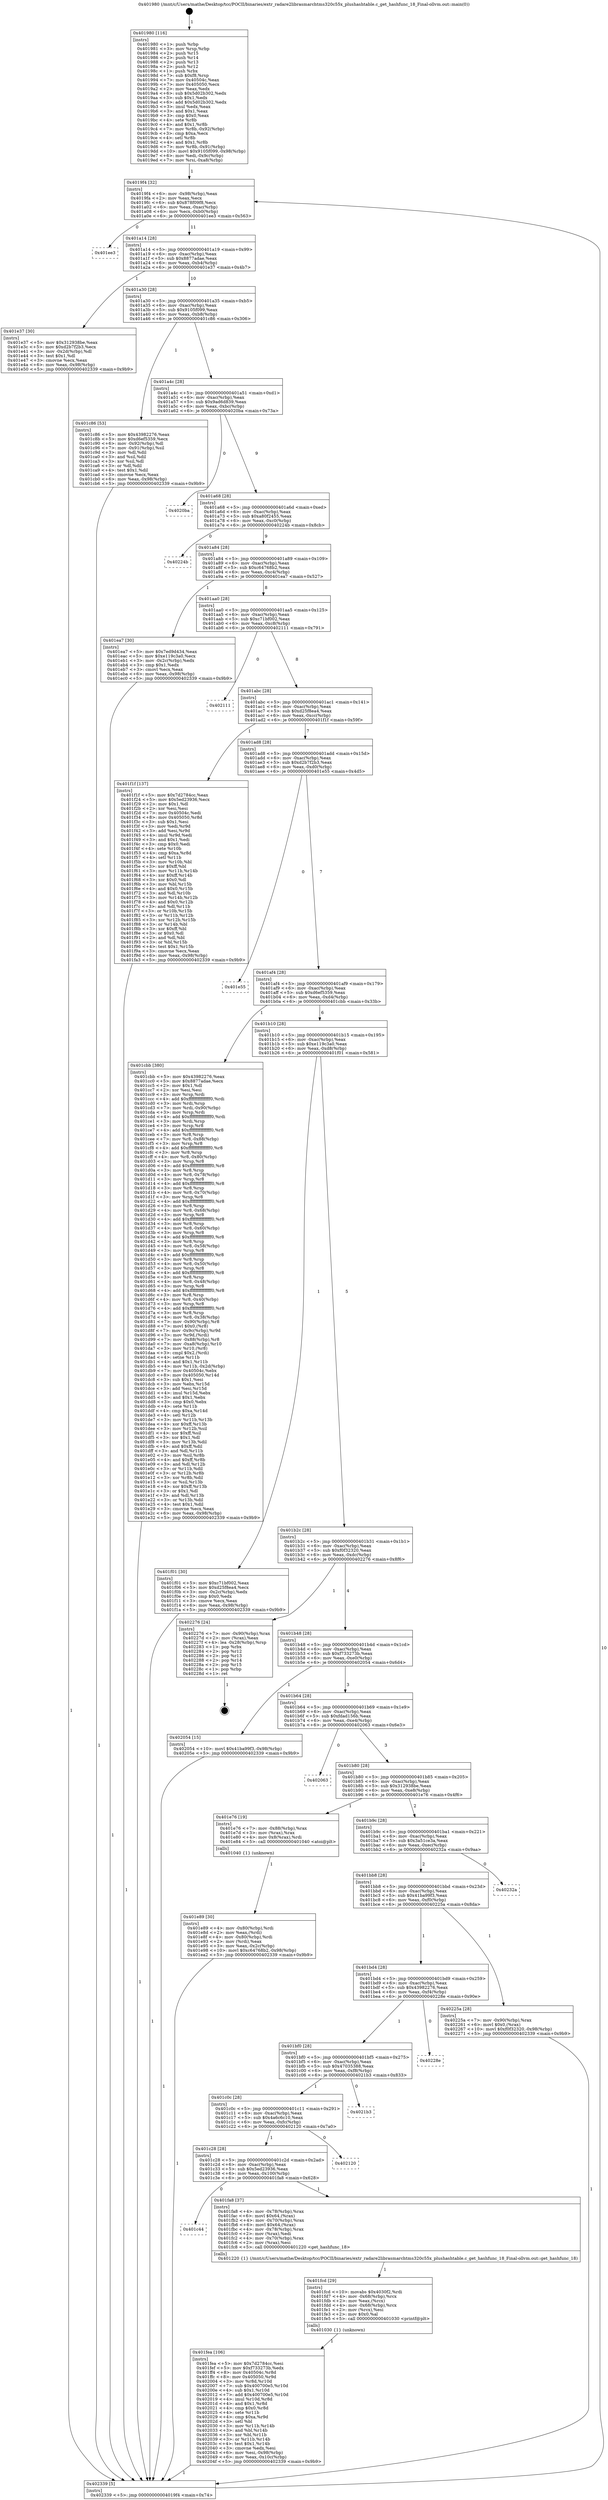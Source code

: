 digraph "0x401980" {
  label = "0x401980 (/mnt/c/Users/mathe/Desktop/tcc/POCII/binaries/extr_radare2librasmarchtms320c55x_plushashtable.c_get_hashfunc_18_Final-ollvm.out::main(0))"
  labelloc = "t"
  node[shape=record]

  Entry [label="",width=0.3,height=0.3,shape=circle,fillcolor=black,style=filled]
  "0x4019f4" [label="{
     0x4019f4 [32]\l
     | [instrs]\l
     &nbsp;&nbsp;0x4019f4 \<+6\>: mov -0x98(%rbp),%eax\l
     &nbsp;&nbsp;0x4019fa \<+2\>: mov %eax,%ecx\l
     &nbsp;&nbsp;0x4019fc \<+6\>: sub $0x878f09f8,%ecx\l
     &nbsp;&nbsp;0x401a02 \<+6\>: mov %eax,-0xac(%rbp)\l
     &nbsp;&nbsp;0x401a08 \<+6\>: mov %ecx,-0xb0(%rbp)\l
     &nbsp;&nbsp;0x401a0e \<+6\>: je 0000000000401ee3 \<main+0x563\>\l
  }"]
  "0x401ee3" [label="{
     0x401ee3\l
  }", style=dashed]
  "0x401a14" [label="{
     0x401a14 [28]\l
     | [instrs]\l
     &nbsp;&nbsp;0x401a14 \<+5\>: jmp 0000000000401a19 \<main+0x99\>\l
     &nbsp;&nbsp;0x401a19 \<+6\>: mov -0xac(%rbp),%eax\l
     &nbsp;&nbsp;0x401a1f \<+5\>: sub $0x8877adae,%eax\l
     &nbsp;&nbsp;0x401a24 \<+6\>: mov %eax,-0xb4(%rbp)\l
     &nbsp;&nbsp;0x401a2a \<+6\>: je 0000000000401e37 \<main+0x4b7\>\l
  }"]
  Exit [label="",width=0.3,height=0.3,shape=circle,fillcolor=black,style=filled,peripheries=2]
  "0x401e37" [label="{
     0x401e37 [30]\l
     | [instrs]\l
     &nbsp;&nbsp;0x401e37 \<+5\>: mov $0x312938be,%eax\l
     &nbsp;&nbsp;0x401e3c \<+5\>: mov $0xd2b7f2b3,%ecx\l
     &nbsp;&nbsp;0x401e41 \<+3\>: mov -0x2d(%rbp),%dl\l
     &nbsp;&nbsp;0x401e44 \<+3\>: test $0x1,%dl\l
     &nbsp;&nbsp;0x401e47 \<+3\>: cmovne %ecx,%eax\l
     &nbsp;&nbsp;0x401e4a \<+6\>: mov %eax,-0x98(%rbp)\l
     &nbsp;&nbsp;0x401e50 \<+5\>: jmp 0000000000402339 \<main+0x9b9\>\l
  }"]
  "0x401a30" [label="{
     0x401a30 [28]\l
     | [instrs]\l
     &nbsp;&nbsp;0x401a30 \<+5\>: jmp 0000000000401a35 \<main+0xb5\>\l
     &nbsp;&nbsp;0x401a35 \<+6\>: mov -0xac(%rbp),%eax\l
     &nbsp;&nbsp;0x401a3b \<+5\>: sub $0x9105f099,%eax\l
     &nbsp;&nbsp;0x401a40 \<+6\>: mov %eax,-0xb8(%rbp)\l
     &nbsp;&nbsp;0x401a46 \<+6\>: je 0000000000401c86 \<main+0x306\>\l
  }"]
  "0x401fea" [label="{
     0x401fea [106]\l
     | [instrs]\l
     &nbsp;&nbsp;0x401fea \<+5\>: mov $0x7d2784cc,%esi\l
     &nbsp;&nbsp;0x401fef \<+5\>: mov $0xf733273b,%edx\l
     &nbsp;&nbsp;0x401ff4 \<+8\>: mov 0x40504c,%r8d\l
     &nbsp;&nbsp;0x401ffc \<+8\>: mov 0x405050,%r9d\l
     &nbsp;&nbsp;0x402004 \<+3\>: mov %r8d,%r10d\l
     &nbsp;&nbsp;0x402007 \<+7\>: sub $0x400700e5,%r10d\l
     &nbsp;&nbsp;0x40200e \<+4\>: sub $0x1,%r10d\l
     &nbsp;&nbsp;0x402012 \<+7\>: add $0x400700e5,%r10d\l
     &nbsp;&nbsp;0x402019 \<+4\>: imul %r10d,%r8d\l
     &nbsp;&nbsp;0x40201d \<+4\>: and $0x1,%r8d\l
     &nbsp;&nbsp;0x402021 \<+4\>: cmp $0x0,%r8d\l
     &nbsp;&nbsp;0x402025 \<+4\>: sete %r11b\l
     &nbsp;&nbsp;0x402029 \<+4\>: cmp $0xa,%r9d\l
     &nbsp;&nbsp;0x40202d \<+3\>: setl %bl\l
     &nbsp;&nbsp;0x402030 \<+3\>: mov %r11b,%r14b\l
     &nbsp;&nbsp;0x402033 \<+3\>: and %bl,%r14b\l
     &nbsp;&nbsp;0x402036 \<+3\>: xor %bl,%r11b\l
     &nbsp;&nbsp;0x402039 \<+3\>: or %r11b,%r14b\l
     &nbsp;&nbsp;0x40203c \<+4\>: test $0x1,%r14b\l
     &nbsp;&nbsp;0x402040 \<+3\>: cmovne %edx,%esi\l
     &nbsp;&nbsp;0x402043 \<+6\>: mov %esi,-0x98(%rbp)\l
     &nbsp;&nbsp;0x402049 \<+6\>: mov %eax,-0x10c(%rbp)\l
     &nbsp;&nbsp;0x40204f \<+5\>: jmp 0000000000402339 \<main+0x9b9\>\l
  }"]
  "0x401c86" [label="{
     0x401c86 [53]\l
     | [instrs]\l
     &nbsp;&nbsp;0x401c86 \<+5\>: mov $0x43982276,%eax\l
     &nbsp;&nbsp;0x401c8b \<+5\>: mov $0xd6ef5359,%ecx\l
     &nbsp;&nbsp;0x401c90 \<+6\>: mov -0x92(%rbp),%dl\l
     &nbsp;&nbsp;0x401c96 \<+7\>: mov -0x91(%rbp),%sil\l
     &nbsp;&nbsp;0x401c9d \<+3\>: mov %dl,%dil\l
     &nbsp;&nbsp;0x401ca0 \<+3\>: and %sil,%dil\l
     &nbsp;&nbsp;0x401ca3 \<+3\>: xor %sil,%dl\l
     &nbsp;&nbsp;0x401ca6 \<+3\>: or %dl,%dil\l
     &nbsp;&nbsp;0x401ca9 \<+4\>: test $0x1,%dil\l
     &nbsp;&nbsp;0x401cad \<+3\>: cmovne %ecx,%eax\l
     &nbsp;&nbsp;0x401cb0 \<+6\>: mov %eax,-0x98(%rbp)\l
     &nbsp;&nbsp;0x401cb6 \<+5\>: jmp 0000000000402339 \<main+0x9b9\>\l
  }"]
  "0x401a4c" [label="{
     0x401a4c [28]\l
     | [instrs]\l
     &nbsp;&nbsp;0x401a4c \<+5\>: jmp 0000000000401a51 \<main+0xd1\>\l
     &nbsp;&nbsp;0x401a51 \<+6\>: mov -0xac(%rbp),%eax\l
     &nbsp;&nbsp;0x401a57 \<+5\>: sub $0x9ad6d839,%eax\l
     &nbsp;&nbsp;0x401a5c \<+6\>: mov %eax,-0xbc(%rbp)\l
     &nbsp;&nbsp;0x401a62 \<+6\>: je 00000000004020ba \<main+0x73a\>\l
  }"]
  "0x402339" [label="{
     0x402339 [5]\l
     | [instrs]\l
     &nbsp;&nbsp;0x402339 \<+5\>: jmp 00000000004019f4 \<main+0x74\>\l
  }"]
  "0x401980" [label="{
     0x401980 [116]\l
     | [instrs]\l
     &nbsp;&nbsp;0x401980 \<+1\>: push %rbp\l
     &nbsp;&nbsp;0x401981 \<+3\>: mov %rsp,%rbp\l
     &nbsp;&nbsp;0x401984 \<+2\>: push %r15\l
     &nbsp;&nbsp;0x401986 \<+2\>: push %r14\l
     &nbsp;&nbsp;0x401988 \<+2\>: push %r13\l
     &nbsp;&nbsp;0x40198a \<+2\>: push %r12\l
     &nbsp;&nbsp;0x40198c \<+1\>: push %rbx\l
     &nbsp;&nbsp;0x40198d \<+7\>: sub $0xf8,%rsp\l
     &nbsp;&nbsp;0x401994 \<+7\>: mov 0x40504c,%eax\l
     &nbsp;&nbsp;0x40199b \<+7\>: mov 0x405050,%ecx\l
     &nbsp;&nbsp;0x4019a2 \<+2\>: mov %eax,%edx\l
     &nbsp;&nbsp;0x4019a4 \<+6\>: sub $0x5d02b302,%edx\l
     &nbsp;&nbsp;0x4019aa \<+3\>: sub $0x1,%edx\l
     &nbsp;&nbsp;0x4019ad \<+6\>: add $0x5d02b302,%edx\l
     &nbsp;&nbsp;0x4019b3 \<+3\>: imul %edx,%eax\l
     &nbsp;&nbsp;0x4019b6 \<+3\>: and $0x1,%eax\l
     &nbsp;&nbsp;0x4019b9 \<+3\>: cmp $0x0,%eax\l
     &nbsp;&nbsp;0x4019bc \<+4\>: sete %r8b\l
     &nbsp;&nbsp;0x4019c0 \<+4\>: and $0x1,%r8b\l
     &nbsp;&nbsp;0x4019c4 \<+7\>: mov %r8b,-0x92(%rbp)\l
     &nbsp;&nbsp;0x4019cb \<+3\>: cmp $0xa,%ecx\l
     &nbsp;&nbsp;0x4019ce \<+4\>: setl %r8b\l
     &nbsp;&nbsp;0x4019d2 \<+4\>: and $0x1,%r8b\l
     &nbsp;&nbsp;0x4019d6 \<+7\>: mov %r8b,-0x91(%rbp)\l
     &nbsp;&nbsp;0x4019dd \<+10\>: movl $0x9105f099,-0x98(%rbp)\l
     &nbsp;&nbsp;0x4019e7 \<+6\>: mov %edi,-0x9c(%rbp)\l
     &nbsp;&nbsp;0x4019ed \<+7\>: mov %rsi,-0xa8(%rbp)\l
  }"]
  "0x401fcd" [label="{
     0x401fcd [29]\l
     | [instrs]\l
     &nbsp;&nbsp;0x401fcd \<+10\>: movabs $0x4030f2,%rdi\l
     &nbsp;&nbsp;0x401fd7 \<+4\>: mov -0x68(%rbp),%rcx\l
     &nbsp;&nbsp;0x401fdb \<+2\>: mov %eax,(%rcx)\l
     &nbsp;&nbsp;0x401fdd \<+4\>: mov -0x68(%rbp),%rcx\l
     &nbsp;&nbsp;0x401fe1 \<+2\>: mov (%rcx),%esi\l
     &nbsp;&nbsp;0x401fe3 \<+2\>: mov $0x0,%al\l
     &nbsp;&nbsp;0x401fe5 \<+5\>: call 0000000000401030 \<printf@plt\>\l
     | [calls]\l
     &nbsp;&nbsp;0x401030 \{1\} (unknown)\l
  }"]
  "0x4020ba" [label="{
     0x4020ba\l
  }", style=dashed]
  "0x401a68" [label="{
     0x401a68 [28]\l
     | [instrs]\l
     &nbsp;&nbsp;0x401a68 \<+5\>: jmp 0000000000401a6d \<main+0xed\>\l
     &nbsp;&nbsp;0x401a6d \<+6\>: mov -0xac(%rbp),%eax\l
     &nbsp;&nbsp;0x401a73 \<+5\>: sub $0xa80f2455,%eax\l
     &nbsp;&nbsp;0x401a78 \<+6\>: mov %eax,-0xc0(%rbp)\l
     &nbsp;&nbsp;0x401a7e \<+6\>: je 000000000040224b \<main+0x8cb\>\l
  }"]
  "0x401c44" [label="{
     0x401c44\l
  }", style=dashed]
  "0x40224b" [label="{
     0x40224b\l
  }", style=dashed]
  "0x401a84" [label="{
     0x401a84 [28]\l
     | [instrs]\l
     &nbsp;&nbsp;0x401a84 \<+5\>: jmp 0000000000401a89 \<main+0x109\>\l
     &nbsp;&nbsp;0x401a89 \<+6\>: mov -0xac(%rbp),%eax\l
     &nbsp;&nbsp;0x401a8f \<+5\>: sub $0xc64768b2,%eax\l
     &nbsp;&nbsp;0x401a94 \<+6\>: mov %eax,-0xc4(%rbp)\l
     &nbsp;&nbsp;0x401a9a \<+6\>: je 0000000000401ea7 \<main+0x527\>\l
  }"]
  "0x401fa8" [label="{
     0x401fa8 [37]\l
     | [instrs]\l
     &nbsp;&nbsp;0x401fa8 \<+4\>: mov -0x78(%rbp),%rax\l
     &nbsp;&nbsp;0x401fac \<+6\>: movl $0x64,(%rax)\l
     &nbsp;&nbsp;0x401fb2 \<+4\>: mov -0x70(%rbp),%rax\l
     &nbsp;&nbsp;0x401fb6 \<+6\>: movl $0x64,(%rax)\l
     &nbsp;&nbsp;0x401fbc \<+4\>: mov -0x78(%rbp),%rax\l
     &nbsp;&nbsp;0x401fc0 \<+2\>: mov (%rax),%edi\l
     &nbsp;&nbsp;0x401fc2 \<+4\>: mov -0x70(%rbp),%rax\l
     &nbsp;&nbsp;0x401fc6 \<+2\>: mov (%rax),%esi\l
     &nbsp;&nbsp;0x401fc8 \<+5\>: call 0000000000401220 \<get_hashfunc_18\>\l
     | [calls]\l
     &nbsp;&nbsp;0x401220 \{1\} (/mnt/c/Users/mathe/Desktop/tcc/POCII/binaries/extr_radare2librasmarchtms320c55x_plushashtable.c_get_hashfunc_18_Final-ollvm.out::get_hashfunc_18)\l
  }"]
  "0x401ea7" [label="{
     0x401ea7 [30]\l
     | [instrs]\l
     &nbsp;&nbsp;0x401ea7 \<+5\>: mov $0x7ed9d434,%eax\l
     &nbsp;&nbsp;0x401eac \<+5\>: mov $0xe119c3a0,%ecx\l
     &nbsp;&nbsp;0x401eb1 \<+3\>: mov -0x2c(%rbp),%edx\l
     &nbsp;&nbsp;0x401eb4 \<+3\>: cmp $0x1,%edx\l
     &nbsp;&nbsp;0x401eb7 \<+3\>: cmovl %ecx,%eax\l
     &nbsp;&nbsp;0x401eba \<+6\>: mov %eax,-0x98(%rbp)\l
     &nbsp;&nbsp;0x401ec0 \<+5\>: jmp 0000000000402339 \<main+0x9b9\>\l
  }"]
  "0x401aa0" [label="{
     0x401aa0 [28]\l
     | [instrs]\l
     &nbsp;&nbsp;0x401aa0 \<+5\>: jmp 0000000000401aa5 \<main+0x125\>\l
     &nbsp;&nbsp;0x401aa5 \<+6\>: mov -0xac(%rbp),%eax\l
     &nbsp;&nbsp;0x401aab \<+5\>: sub $0xc71bf002,%eax\l
     &nbsp;&nbsp;0x401ab0 \<+6\>: mov %eax,-0xc8(%rbp)\l
     &nbsp;&nbsp;0x401ab6 \<+6\>: je 0000000000402111 \<main+0x791\>\l
  }"]
  "0x401c28" [label="{
     0x401c28 [28]\l
     | [instrs]\l
     &nbsp;&nbsp;0x401c28 \<+5\>: jmp 0000000000401c2d \<main+0x2ad\>\l
     &nbsp;&nbsp;0x401c2d \<+6\>: mov -0xac(%rbp),%eax\l
     &nbsp;&nbsp;0x401c33 \<+5\>: sub $0x5ed23936,%eax\l
     &nbsp;&nbsp;0x401c38 \<+6\>: mov %eax,-0x100(%rbp)\l
     &nbsp;&nbsp;0x401c3e \<+6\>: je 0000000000401fa8 \<main+0x628\>\l
  }"]
  "0x402111" [label="{
     0x402111\l
  }", style=dashed]
  "0x401abc" [label="{
     0x401abc [28]\l
     | [instrs]\l
     &nbsp;&nbsp;0x401abc \<+5\>: jmp 0000000000401ac1 \<main+0x141\>\l
     &nbsp;&nbsp;0x401ac1 \<+6\>: mov -0xac(%rbp),%eax\l
     &nbsp;&nbsp;0x401ac7 \<+5\>: sub $0xd25f8ea4,%eax\l
     &nbsp;&nbsp;0x401acc \<+6\>: mov %eax,-0xcc(%rbp)\l
     &nbsp;&nbsp;0x401ad2 \<+6\>: je 0000000000401f1f \<main+0x59f\>\l
  }"]
  "0x402120" [label="{
     0x402120\l
  }", style=dashed]
  "0x401f1f" [label="{
     0x401f1f [137]\l
     | [instrs]\l
     &nbsp;&nbsp;0x401f1f \<+5\>: mov $0x7d2784cc,%eax\l
     &nbsp;&nbsp;0x401f24 \<+5\>: mov $0x5ed23936,%ecx\l
     &nbsp;&nbsp;0x401f29 \<+2\>: mov $0x1,%dl\l
     &nbsp;&nbsp;0x401f2b \<+2\>: xor %esi,%esi\l
     &nbsp;&nbsp;0x401f2d \<+7\>: mov 0x40504c,%edi\l
     &nbsp;&nbsp;0x401f34 \<+8\>: mov 0x405050,%r8d\l
     &nbsp;&nbsp;0x401f3c \<+3\>: sub $0x1,%esi\l
     &nbsp;&nbsp;0x401f3f \<+3\>: mov %edi,%r9d\l
     &nbsp;&nbsp;0x401f42 \<+3\>: add %esi,%r9d\l
     &nbsp;&nbsp;0x401f45 \<+4\>: imul %r9d,%edi\l
     &nbsp;&nbsp;0x401f49 \<+3\>: and $0x1,%edi\l
     &nbsp;&nbsp;0x401f4c \<+3\>: cmp $0x0,%edi\l
     &nbsp;&nbsp;0x401f4f \<+4\>: sete %r10b\l
     &nbsp;&nbsp;0x401f53 \<+4\>: cmp $0xa,%r8d\l
     &nbsp;&nbsp;0x401f57 \<+4\>: setl %r11b\l
     &nbsp;&nbsp;0x401f5b \<+3\>: mov %r10b,%bl\l
     &nbsp;&nbsp;0x401f5e \<+3\>: xor $0xff,%bl\l
     &nbsp;&nbsp;0x401f61 \<+3\>: mov %r11b,%r14b\l
     &nbsp;&nbsp;0x401f64 \<+4\>: xor $0xff,%r14b\l
     &nbsp;&nbsp;0x401f68 \<+3\>: xor $0x0,%dl\l
     &nbsp;&nbsp;0x401f6b \<+3\>: mov %bl,%r15b\l
     &nbsp;&nbsp;0x401f6e \<+4\>: and $0x0,%r15b\l
     &nbsp;&nbsp;0x401f72 \<+3\>: and %dl,%r10b\l
     &nbsp;&nbsp;0x401f75 \<+3\>: mov %r14b,%r12b\l
     &nbsp;&nbsp;0x401f78 \<+4\>: and $0x0,%r12b\l
     &nbsp;&nbsp;0x401f7c \<+3\>: and %dl,%r11b\l
     &nbsp;&nbsp;0x401f7f \<+3\>: or %r10b,%r15b\l
     &nbsp;&nbsp;0x401f82 \<+3\>: or %r11b,%r12b\l
     &nbsp;&nbsp;0x401f85 \<+3\>: xor %r12b,%r15b\l
     &nbsp;&nbsp;0x401f88 \<+3\>: or %r14b,%bl\l
     &nbsp;&nbsp;0x401f8b \<+3\>: xor $0xff,%bl\l
     &nbsp;&nbsp;0x401f8e \<+3\>: or $0x0,%dl\l
     &nbsp;&nbsp;0x401f91 \<+2\>: and %dl,%bl\l
     &nbsp;&nbsp;0x401f93 \<+3\>: or %bl,%r15b\l
     &nbsp;&nbsp;0x401f96 \<+4\>: test $0x1,%r15b\l
     &nbsp;&nbsp;0x401f9a \<+3\>: cmovne %ecx,%eax\l
     &nbsp;&nbsp;0x401f9d \<+6\>: mov %eax,-0x98(%rbp)\l
     &nbsp;&nbsp;0x401fa3 \<+5\>: jmp 0000000000402339 \<main+0x9b9\>\l
  }"]
  "0x401ad8" [label="{
     0x401ad8 [28]\l
     | [instrs]\l
     &nbsp;&nbsp;0x401ad8 \<+5\>: jmp 0000000000401add \<main+0x15d\>\l
     &nbsp;&nbsp;0x401add \<+6\>: mov -0xac(%rbp),%eax\l
     &nbsp;&nbsp;0x401ae3 \<+5\>: sub $0xd2b7f2b3,%eax\l
     &nbsp;&nbsp;0x401ae8 \<+6\>: mov %eax,-0xd0(%rbp)\l
     &nbsp;&nbsp;0x401aee \<+6\>: je 0000000000401e55 \<main+0x4d5\>\l
  }"]
  "0x401c0c" [label="{
     0x401c0c [28]\l
     | [instrs]\l
     &nbsp;&nbsp;0x401c0c \<+5\>: jmp 0000000000401c11 \<main+0x291\>\l
     &nbsp;&nbsp;0x401c11 \<+6\>: mov -0xac(%rbp),%eax\l
     &nbsp;&nbsp;0x401c17 \<+5\>: sub $0x4a6c6c10,%eax\l
     &nbsp;&nbsp;0x401c1c \<+6\>: mov %eax,-0xfc(%rbp)\l
     &nbsp;&nbsp;0x401c22 \<+6\>: je 0000000000402120 \<main+0x7a0\>\l
  }"]
  "0x401e55" [label="{
     0x401e55\l
  }", style=dashed]
  "0x401af4" [label="{
     0x401af4 [28]\l
     | [instrs]\l
     &nbsp;&nbsp;0x401af4 \<+5\>: jmp 0000000000401af9 \<main+0x179\>\l
     &nbsp;&nbsp;0x401af9 \<+6\>: mov -0xac(%rbp),%eax\l
     &nbsp;&nbsp;0x401aff \<+5\>: sub $0xd6ef5359,%eax\l
     &nbsp;&nbsp;0x401b04 \<+6\>: mov %eax,-0xd4(%rbp)\l
     &nbsp;&nbsp;0x401b0a \<+6\>: je 0000000000401cbb \<main+0x33b\>\l
  }"]
  "0x4021b3" [label="{
     0x4021b3\l
  }", style=dashed]
  "0x401cbb" [label="{
     0x401cbb [380]\l
     | [instrs]\l
     &nbsp;&nbsp;0x401cbb \<+5\>: mov $0x43982276,%eax\l
     &nbsp;&nbsp;0x401cc0 \<+5\>: mov $0x8877adae,%ecx\l
     &nbsp;&nbsp;0x401cc5 \<+2\>: mov $0x1,%dl\l
     &nbsp;&nbsp;0x401cc7 \<+2\>: xor %esi,%esi\l
     &nbsp;&nbsp;0x401cc9 \<+3\>: mov %rsp,%rdi\l
     &nbsp;&nbsp;0x401ccc \<+4\>: add $0xfffffffffffffff0,%rdi\l
     &nbsp;&nbsp;0x401cd0 \<+3\>: mov %rdi,%rsp\l
     &nbsp;&nbsp;0x401cd3 \<+7\>: mov %rdi,-0x90(%rbp)\l
     &nbsp;&nbsp;0x401cda \<+3\>: mov %rsp,%rdi\l
     &nbsp;&nbsp;0x401cdd \<+4\>: add $0xfffffffffffffff0,%rdi\l
     &nbsp;&nbsp;0x401ce1 \<+3\>: mov %rdi,%rsp\l
     &nbsp;&nbsp;0x401ce4 \<+3\>: mov %rsp,%r8\l
     &nbsp;&nbsp;0x401ce7 \<+4\>: add $0xfffffffffffffff0,%r8\l
     &nbsp;&nbsp;0x401ceb \<+3\>: mov %r8,%rsp\l
     &nbsp;&nbsp;0x401cee \<+7\>: mov %r8,-0x88(%rbp)\l
     &nbsp;&nbsp;0x401cf5 \<+3\>: mov %rsp,%r8\l
     &nbsp;&nbsp;0x401cf8 \<+4\>: add $0xfffffffffffffff0,%r8\l
     &nbsp;&nbsp;0x401cfc \<+3\>: mov %r8,%rsp\l
     &nbsp;&nbsp;0x401cff \<+4\>: mov %r8,-0x80(%rbp)\l
     &nbsp;&nbsp;0x401d03 \<+3\>: mov %rsp,%r8\l
     &nbsp;&nbsp;0x401d06 \<+4\>: add $0xfffffffffffffff0,%r8\l
     &nbsp;&nbsp;0x401d0a \<+3\>: mov %r8,%rsp\l
     &nbsp;&nbsp;0x401d0d \<+4\>: mov %r8,-0x78(%rbp)\l
     &nbsp;&nbsp;0x401d11 \<+3\>: mov %rsp,%r8\l
     &nbsp;&nbsp;0x401d14 \<+4\>: add $0xfffffffffffffff0,%r8\l
     &nbsp;&nbsp;0x401d18 \<+3\>: mov %r8,%rsp\l
     &nbsp;&nbsp;0x401d1b \<+4\>: mov %r8,-0x70(%rbp)\l
     &nbsp;&nbsp;0x401d1f \<+3\>: mov %rsp,%r8\l
     &nbsp;&nbsp;0x401d22 \<+4\>: add $0xfffffffffffffff0,%r8\l
     &nbsp;&nbsp;0x401d26 \<+3\>: mov %r8,%rsp\l
     &nbsp;&nbsp;0x401d29 \<+4\>: mov %r8,-0x68(%rbp)\l
     &nbsp;&nbsp;0x401d2d \<+3\>: mov %rsp,%r8\l
     &nbsp;&nbsp;0x401d30 \<+4\>: add $0xfffffffffffffff0,%r8\l
     &nbsp;&nbsp;0x401d34 \<+3\>: mov %r8,%rsp\l
     &nbsp;&nbsp;0x401d37 \<+4\>: mov %r8,-0x60(%rbp)\l
     &nbsp;&nbsp;0x401d3b \<+3\>: mov %rsp,%r8\l
     &nbsp;&nbsp;0x401d3e \<+4\>: add $0xfffffffffffffff0,%r8\l
     &nbsp;&nbsp;0x401d42 \<+3\>: mov %r8,%rsp\l
     &nbsp;&nbsp;0x401d45 \<+4\>: mov %r8,-0x58(%rbp)\l
     &nbsp;&nbsp;0x401d49 \<+3\>: mov %rsp,%r8\l
     &nbsp;&nbsp;0x401d4c \<+4\>: add $0xfffffffffffffff0,%r8\l
     &nbsp;&nbsp;0x401d50 \<+3\>: mov %r8,%rsp\l
     &nbsp;&nbsp;0x401d53 \<+4\>: mov %r8,-0x50(%rbp)\l
     &nbsp;&nbsp;0x401d57 \<+3\>: mov %rsp,%r8\l
     &nbsp;&nbsp;0x401d5a \<+4\>: add $0xfffffffffffffff0,%r8\l
     &nbsp;&nbsp;0x401d5e \<+3\>: mov %r8,%rsp\l
     &nbsp;&nbsp;0x401d61 \<+4\>: mov %r8,-0x48(%rbp)\l
     &nbsp;&nbsp;0x401d65 \<+3\>: mov %rsp,%r8\l
     &nbsp;&nbsp;0x401d68 \<+4\>: add $0xfffffffffffffff0,%r8\l
     &nbsp;&nbsp;0x401d6c \<+3\>: mov %r8,%rsp\l
     &nbsp;&nbsp;0x401d6f \<+4\>: mov %r8,-0x40(%rbp)\l
     &nbsp;&nbsp;0x401d73 \<+3\>: mov %rsp,%r8\l
     &nbsp;&nbsp;0x401d76 \<+4\>: add $0xfffffffffffffff0,%r8\l
     &nbsp;&nbsp;0x401d7a \<+3\>: mov %r8,%rsp\l
     &nbsp;&nbsp;0x401d7d \<+4\>: mov %r8,-0x38(%rbp)\l
     &nbsp;&nbsp;0x401d81 \<+7\>: mov -0x90(%rbp),%r8\l
     &nbsp;&nbsp;0x401d88 \<+7\>: movl $0x0,(%r8)\l
     &nbsp;&nbsp;0x401d8f \<+7\>: mov -0x9c(%rbp),%r9d\l
     &nbsp;&nbsp;0x401d96 \<+3\>: mov %r9d,(%rdi)\l
     &nbsp;&nbsp;0x401d99 \<+7\>: mov -0x88(%rbp),%r8\l
     &nbsp;&nbsp;0x401da0 \<+7\>: mov -0xa8(%rbp),%r10\l
     &nbsp;&nbsp;0x401da7 \<+3\>: mov %r10,(%r8)\l
     &nbsp;&nbsp;0x401daa \<+3\>: cmpl $0x2,(%rdi)\l
     &nbsp;&nbsp;0x401dad \<+4\>: setne %r11b\l
     &nbsp;&nbsp;0x401db1 \<+4\>: and $0x1,%r11b\l
     &nbsp;&nbsp;0x401db5 \<+4\>: mov %r11b,-0x2d(%rbp)\l
     &nbsp;&nbsp;0x401db9 \<+7\>: mov 0x40504c,%ebx\l
     &nbsp;&nbsp;0x401dc0 \<+8\>: mov 0x405050,%r14d\l
     &nbsp;&nbsp;0x401dc8 \<+3\>: sub $0x1,%esi\l
     &nbsp;&nbsp;0x401dcb \<+3\>: mov %ebx,%r15d\l
     &nbsp;&nbsp;0x401dce \<+3\>: add %esi,%r15d\l
     &nbsp;&nbsp;0x401dd1 \<+4\>: imul %r15d,%ebx\l
     &nbsp;&nbsp;0x401dd5 \<+3\>: and $0x1,%ebx\l
     &nbsp;&nbsp;0x401dd8 \<+3\>: cmp $0x0,%ebx\l
     &nbsp;&nbsp;0x401ddb \<+4\>: sete %r11b\l
     &nbsp;&nbsp;0x401ddf \<+4\>: cmp $0xa,%r14d\l
     &nbsp;&nbsp;0x401de3 \<+4\>: setl %r12b\l
     &nbsp;&nbsp;0x401de7 \<+3\>: mov %r11b,%r13b\l
     &nbsp;&nbsp;0x401dea \<+4\>: xor $0xff,%r13b\l
     &nbsp;&nbsp;0x401dee \<+3\>: mov %r12b,%sil\l
     &nbsp;&nbsp;0x401df1 \<+4\>: xor $0xff,%sil\l
     &nbsp;&nbsp;0x401df5 \<+3\>: xor $0x1,%dl\l
     &nbsp;&nbsp;0x401df8 \<+3\>: mov %r13b,%dil\l
     &nbsp;&nbsp;0x401dfb \<+4\>: and $0xff,%dil\l
     &nbsp;&nbsp;0x401dff \<+3\>: and %dl,%r11b\l
     &nbsp;&nbsp;0x401e02 \<+3\>: mov %sil,%r8b\l
     &nbsp;&nbsp;0x401e05 \<+4\>: and $0xff,%r8b\l
     &nbsp;&nbsp;0x401e09 \<+3\>: and %dl,%r12b\l
     &nbsp;&nbsp;0x401e0c \<+3\>: or %r11b,%dil\l
     &nbsp;&nbsp;0x401e0f \<+3\>: or %r12b,%r8b\l
     &nbsp;&nbsp;0x401e12 \<+3\>: xor %r8b,%dil\l
     &nbsp;&nbsp;0x401e15 \<+3\>: or %sil,%r13b\l
     &nbsp;&nbsp;0x401e18 \<+4\>: xor $0xff,%r13b\l
     &nbsp;&nbsp;0x401e1c \<+3\>: or $0x1,%dl\l
     &nbsp;&nbsp;0x401e1f \<+3\>: and %dl,%r13b\l
     &nbsp;&nbsp;0x401e22 \<+3\>: or %r13b,%dil\l
     &nbsp;&nbsp;0x401e25 \<+4\>: test $0x1,%dil\l
     &nbsp;&nbsp;0x401e29 \<+3\>: cmovne %ecx,%eax\l
     &nbsp;&nbsp;0x401e2c \<+6\>: mov %eax,-0x98(%rbp)\l
     &nbsp;&nbsp;0x401e32 \<+5\>: jmp 0000000000402339 \<main+0x9b9\>\l
  }"]
  "0x401b10" [label="{
     0x401b10 [28]\l
     | [instrs]\l
     &nbsp;&nbsp;0x401b10 \<+5\>: jmp 0000000000401b15 \<main+0x195\>\l
     &nbsp;&nbsp;0x401b15 \<+6\>: mov -0xac(%rbp),%eax\l
     &nbsp;&nbsp;0x401b1b \<+5\>: sub $0xe119c3a0,%eax\l
     &nbsp;&nbsp;0x401b20 \<+6\>: mov %eax,-0xd8(%rbp)\l
     &nbsp;&nbsp;0x401b26 \<+6\>: je 0000000000401f01 \<main+0x581\>\l
  }"]
  "0x401bf0" [label="{
     0x401bf0 [28]\l
     | [instrs]\l
     &nbsp;&nbsp;0x401bf0 \<+5\>: jmp 0000000000401bf5 \<main+0x275\>\l
     &nbsp;&nbsp;0x401bf5 \<+6\>: mov -0xac(%rbp),%eax\l
     &nbsp;&nbsp;0x401bfb \<+5\>: sub $0x47035388,%eax\l
     &nbsp;&nbsp;0x401c00 \<+6\>: mov %eax,-0xf8(%rbp)\l
     &nbsp;&nbsp;0x401c06 \<+6\>: je 00000000004021b3 \<main+0x833\>\l
  }"]
  "0x40228e" [label="{
     0x40228e\l
  }", style=dashed]
  "0x401f01" [label="{
     0x401f01 [30]\l
     | [instrs]\l
     &nbsp;&nbsp;0x401f01 \<+5\>: mov $0xc71bf002,%eax\l
     &nbsp;&nbsp;0x401f06 \<+5\>: mov $0xd25f8ea4,%ecx\l
     &nbsp;&nbsp;0x401f0b \<+3\>: mov -0x2c(%rbp),%edx\l
     &nbsp;&nbsp;0x401f0e \<+3\>: cmp $0x0,%edx\l
     &nbsp;&nbsp;0x401f11 \<+3\>: cmove %ecx,%eax\l
     &nbsp;&nbsp;0x401f14 \<+6\>: mov %eax,-0x98(%rbp)\l
     &nbsp;&nbsp;0x401f1a \<+5\>: jmp 0000000000402339 \<main+0x9b9\>\l
  }"]
  "0x401b2c" [label="{
     0x401b2c [28]\l
     | [instrs]\l
     &nbsp;&nbsp;0x401b2c \<+5\>: jmp 0000000000401b31 \<main+0x1b1\>\l
     &nbsp;&nbsp;0x401b31 \<+6\>: mov -0xac(%rbp),%eax\l
     &nbsp;&nbsp;0x401b37 \<+5\>: sub $0xf0f32320,%eax\l
     &nbsp;&nbsp;0x401b3c \<+6\>: mov %eax,-0xdc(%rbp)\l
     &nbsp;&nbsp;0x401b42 \<+6\>: je 0000000000402276 \<main+0x8f6\>\l
  }"]
  "0x401bd4" [label="{
     0x401bd4 [28]\l
     | [instrs]\l
     &nbsp;&nbsp;0x401bd4 \<+5\>: jmp 0000000000401bd9 \<main+0x259\>\l
     &nbsp;&nbsp;0x401bd9 \<+6\>: mov -0xac(%rbp),%eax\l
     &nbsp;&nbsp;0x401bdf \<+5\>: sub $0x43982276,%eax\l
     &nbsp;&nbsp;0x401be4 \<+6\>: mov %eax,-0xf4(%rbp)\l
     &nbsp;&nbsp;0x401bea \<+6\>: je 000000000040228e \<main+0x90e\>\l
  }"]
  "0x402276" [label="{
     0x402276 [24]\l
     | [instrs]\l
     &nbsp;&nbsp;0x402276 \<+7\>: mov -0x90(%rbp),%rax\l
     &nbsp;&nbsp;0x40227d \<+2\>: mov (%rax),%eax\l
     &nbsp;&nbsp;0x40227f \<+4\>: lea -0x28(%rbp),%rsp\l
     &nbsp;&nbsp;0x402283 \<+1\>: pop %rbx\l
     &nbsp;&nbsp;0x402284 \<+2\>: pop %r12\l
     &nbsp;&nbsp;0x402286 \<+2\>: pop %r13\l
     &nbsp;&nbsp;0x402288 \<+2\>: pop %r14\l
     &nbsp;&nbsp;0x40228a \<+2\>: pop %r15\l
     &nbsp;&nbsp;0x40228c \<+1\>: pop %rbp\l
     &nbsp;&nbsp;0x40228d \<+1\>: ret\l
  }"]
  "0x401b48" [label="{
     0x401b48 [28]\l
     | [instrs]\l
     &nbsp;&nbsp;0x401b48 \<+5\>: jmp 0000000000401b4d \<main+0x1cd\>\l
     &nbsp;&nbsp;0x401b4d \<+6\>: mov -0xac(%rbp),%eax\l
     &nbsp;&nbsp;0x401b53 \<+5\>: sub $0xf733273b,%eax\l
     &nbsp;&nbsp;0x401b58 \<+6\>: mov %eax,-0xe0(%rbp)\l
     &nbsp;&nbsp;0x401b5e \<+6\>: je 0000000000402054 \<main+0x6d4\>\l
  }"]
  "0x40225a" [label="{
     0x40225a [28]\l
     | [instrs]\l
     &nbsp;&nbsp;0x40225a \<+7\>: mov -0x90(%rbp),%rax\l
     &nbsp;&nbsp;0x402261 \<+6\>: movl $0x0,(%rax)\l
     &nbsp;&nbsp;0x402267 \<+10\>: movl $0xf0f32320,-0x98(%rbp)\l
     &nbsp;&nbsp;0x402271 \<+5\>: jmp 0000000000402339 \<main+0x9b9\>\l
  }"]
  "0x402054" [label="{
     0x402054 [15]\l
     | [instrs]\l
     &nbsp;&nbsp;0x402054 \<+10\>: movl $0x41ba99f3,-0x98(%rbp)\l
     &nbsp;&nbsp;0x40205e \<+5\>: jmp 0000000000402339 \<main+0x9b9\>\l
  }"]
  "0x401b64" [label="{
     0x401b64 [28]\l
     | [instrs]\l
     &nbsp;&nbsp;0x401b64 \<+5\>: jmp 0000000000401b69 \<main+0x1e9\>\l
     &nbsp;&nbsp;0x401b69 \<+6\>: mov -0xac(%rbp),%eax\l
     &nbsp;&nbsp;0x401b6f \<+5\>: sub $0xfdad156b,%eax\l
     &nbsp;&nbsp;0x401b74 \<+6\>: mov %eax,-0xe4(%rbp)\l
     &nbsp;&nbsp;0x401b7a \<+6\>: je 0000000000402063 \<main+0x6e3\>\l
  }"]
  "0x401bb8" [label="{
     0x401bb8 [28]\l
     | [instrs]\l
     &nbsp;&nbsp;0x401bb8 \<+5\>: jmp 0000000000401bbd \<main+0x23d\>\l
     &nbsp;&nbsp;0x401bbd \<+6\>: mov -0xac(%rbp),%eax\l
     &nbsp;&nbsp;0x401bc3 \<+5\>: sub $0x41ba99f3,%eax\l
     &nbsp;&nbsp;0x401bc8 \<+6\>: mov %eax,-0xf0(%rbp)\l
     &nbsp;&nbsp;0x401bce \<+6\>: je 000000000040225a \<main+0x8da\>\l
  }"]
  "0x402063" [label="{
     0x402063\l
  }", style=dashed]
  "0x401b80" [label="{
     0x401b80 [28]\l
     | [instrs]\l
     &nbsp;&nbsp;0x401b80 \<+5\>: jmp 0000000000401b85 \<main+0x205\>\l
     &nbsp;&nbsp;0x401b85 \<+6\>: mov -0xac(%rbp),%eax\l
     &nbsp;&nbsp;0x401b8b \<+5\>: sub $0x312938be,%eax\l
     &nbsp;&nbsp;0x401b90 \<+6\>: mov %eax,-0xe8(%rbp)\l
     &nbsp;&nbsp;0x401b96 \<+6\>: je 0000000000401e76 \<main+0x4f6\>\l
  }"]
  "0x40232a" [label="{
     0x40232a\l
  }", style=dashed]
  "0x401e76" [label="{
     0x401e76 [19]\l
     | [instrs]\l
     &nbsp;&nbsp;0x401e76 \<+7\>: mov -0x88(%rbp),%rax\l
     &nbsp;&nbsp;0x401e7d \<+3\>: mov (%rax),%rax\l
     &nbsp;&nbsp;0x401e80 \<+4\>: mov 0x8(%rax),%rdi\l
     &nbsp;&nbsp;0x401e84 \<+5\>: call 0000000000401040 \<atoi@plt\>\l
     | [calls]\l
     &nbsp;&nbsp;0x401040 \{1\} (unknown)\l
  }"]
  "0x401b9c" [label="{
     0x401b9c [28]\l
     | [instrs]\l
     &nbsp;&nbsp;0x401b9c \<+5\>: jmp 0000000000401ba1 \<main+0x221\>\l
     &nbsp;&nbsp;0x401ba1 \<+6\>: mov -0xac(%rbp),%eax\l
     &nbsp;&nbsp;0x401ba7 \<+5\>: sub $0x3a51ce3a,%eax\l
     &nbsp;&nbsp;0x401bac \<+6\>: mov %eax,-0xec(%rbp)\l
     &nbsp;&nbsp;0x401bb2 \<+6\>: je 000000000040232a \<main+0x9aa\>\l
  }"]
  "0x401e89" [label="{
     0x401e89 [30]\l
     | [instrs]\l
     &nbsp;&nbsp;0x401e89 \<+4\>: mov -0x80(%rbp),%rdi\l
     &nbsp;&nbsp;0x401e8d \<+2\>: mov %eax,(%rdi)\l
     &nbsp;&nbsp;0x401e8f \<+4\>: mov -0x80(%rbp),%rdi\l
     &nbsp;&nbsp;0x401e93 \<+2\>: mov (%rdi),%eax\l
     &nbsp;&nbsp;0x401e95 \<+3\>: mov %eax,-0x2c(%rbp)\l
     &nbsp;&nbsp;0x401e98 \<+10\>: movl $0xc64768b2,-0x98(%rbp)\l
     &nbsp;&nbsp;0x401ea2 \<+5\>: jmp 0000000000402339 \<main+0x9b9\>\l
  }"]
  Entry -> "0x401980" [label=" 1"]
  "0x4019f4" -> "0x401ee3" [label=" 0"]
  "0x4019f4" -> "0x401a14" [label=" 11"]
  "0x402276" -> Exit [label=" 1"]
  "0x401a14" -> "0x401e37" [label=" 1"]
  "0x401a14" -> "0x401a30" [label=" 10"]
  "0x40225a" -> "0x402339" [label=" 1"]
  "0x401a30" -> "0x401c86" [label=" 1"]
  "0x401a30" -> "0x401a4c" [label=" 9"]
  "0x401c86" -> "0x402339" [label=" 1"]
  "0x401980" -> "0x4019f4" [label=" 1"]
  "0x402339" -> "0x4019f4" [label=" 10"]
  "0x402054" -> "0x402339" [label=" 1"]
  "0x401a4c" -> "0x4020ba" [label=" 0"]
  "0x401a4c" -> "0x401a68" [label=" 9"]
  "0x401fea" -> "0x402339" [label=" 1"]
  "0x401a68" -> "0x40224b" [label=" 0"]
  "0x401a68" -> "0x401a84" [label=" 9"]
  "0x401fcd" -> "0x401fea" [label=" 1"]
  "0x401a84" -> "0x401ea7" [label=" 1"]
  "0x401a84" -> "0x401aa0" [label=" 8"]
  "0x401fa8" -> "0x401fcd" [label=" 1"]
  "0x401aa0" -> "0x402111" [label=" 0"]
  "0x401aa0" -> "0x401abc" [label=" 8"]
  "0x401c28" -> "0x401fa8" [label=" 1"]
  "0x401abc" -> "0x401f1f" [label=" 1"]
  "0x401abc" -> "0x401ad8" [label=" 7"]
  "0x401c28" -> "0x401c44" [label=" 0"]
  "0x401ad8" -> "0x401e55" [label=" 0"]
  "0x401ad8" -> "0x401af4" [label=" 7"]
  "0x401c0c" -> "0x402120" [label=" 0"]
  "0x401af4" -> "0x401cbb" [label=" 1"]
  "0x401af4" -> "0x401b10" [label=" 6"]
  "0x401c0c" -> "0x401c28" [label=" 1"]
  "0x401cbb" -> "0x402339" [label=" 1"]
  "0x401e37" -> "0x402339" [label=" 1"]
  "0x401bf0" -> "0x4021b3" [label=" 0"]
  "0x401b10" -> "0x401f01" [label=" 1"]
  "0x401b10" -> "0x401b2c" [label=" 5"]
  "0x401bf0" -> "0x401c0c" [label=" 1"]
  "0x401b2c" -> "0x402276" [label=" 1"]
  "0x401b2c" -> "0x401b48" [label=" 4"]
  "0x401bd4" -> "0x40228e" [label=" 0"]
  "0x401b48" -> "0x402054" [label=" 1"]
  "0x401b48" -> "0x401b64" [label=" 3"]
  "0x401bd4" -> "0x401bf0" [label=" 1"]
  "0x401b64" -> "0x402063" [label=" 0"]
  "0x401b64" -> "0x401b80" [label=" 3"]
  "0x401bb8" -> "0x40225a" [label=" 1"]
  "0x401b80" -> "0x401e76" [label=" 1"]
  "0x401b80" -> "0x401b9c" [label=" 2"]
  "0x401e76" -> "0x401e89" [label=" 1"]
  "0x401e89" -> "0x402339" [label=" 1"]
  "0x401ea7" -> "0x402339" [label=" 1"]
  "0x401f01" -> "0x402339" [label=" 1"]
  "0x401f1f" -> "0x402339" [label=" 1"]
  "0x401bb8" -> "0x401bd4" [label=" 1"]
  "0x401b9c" -> "0x40232a" [label=" 0"]
  "0x401b9c" -> "0x401bb8" [label=" 2"]
}
